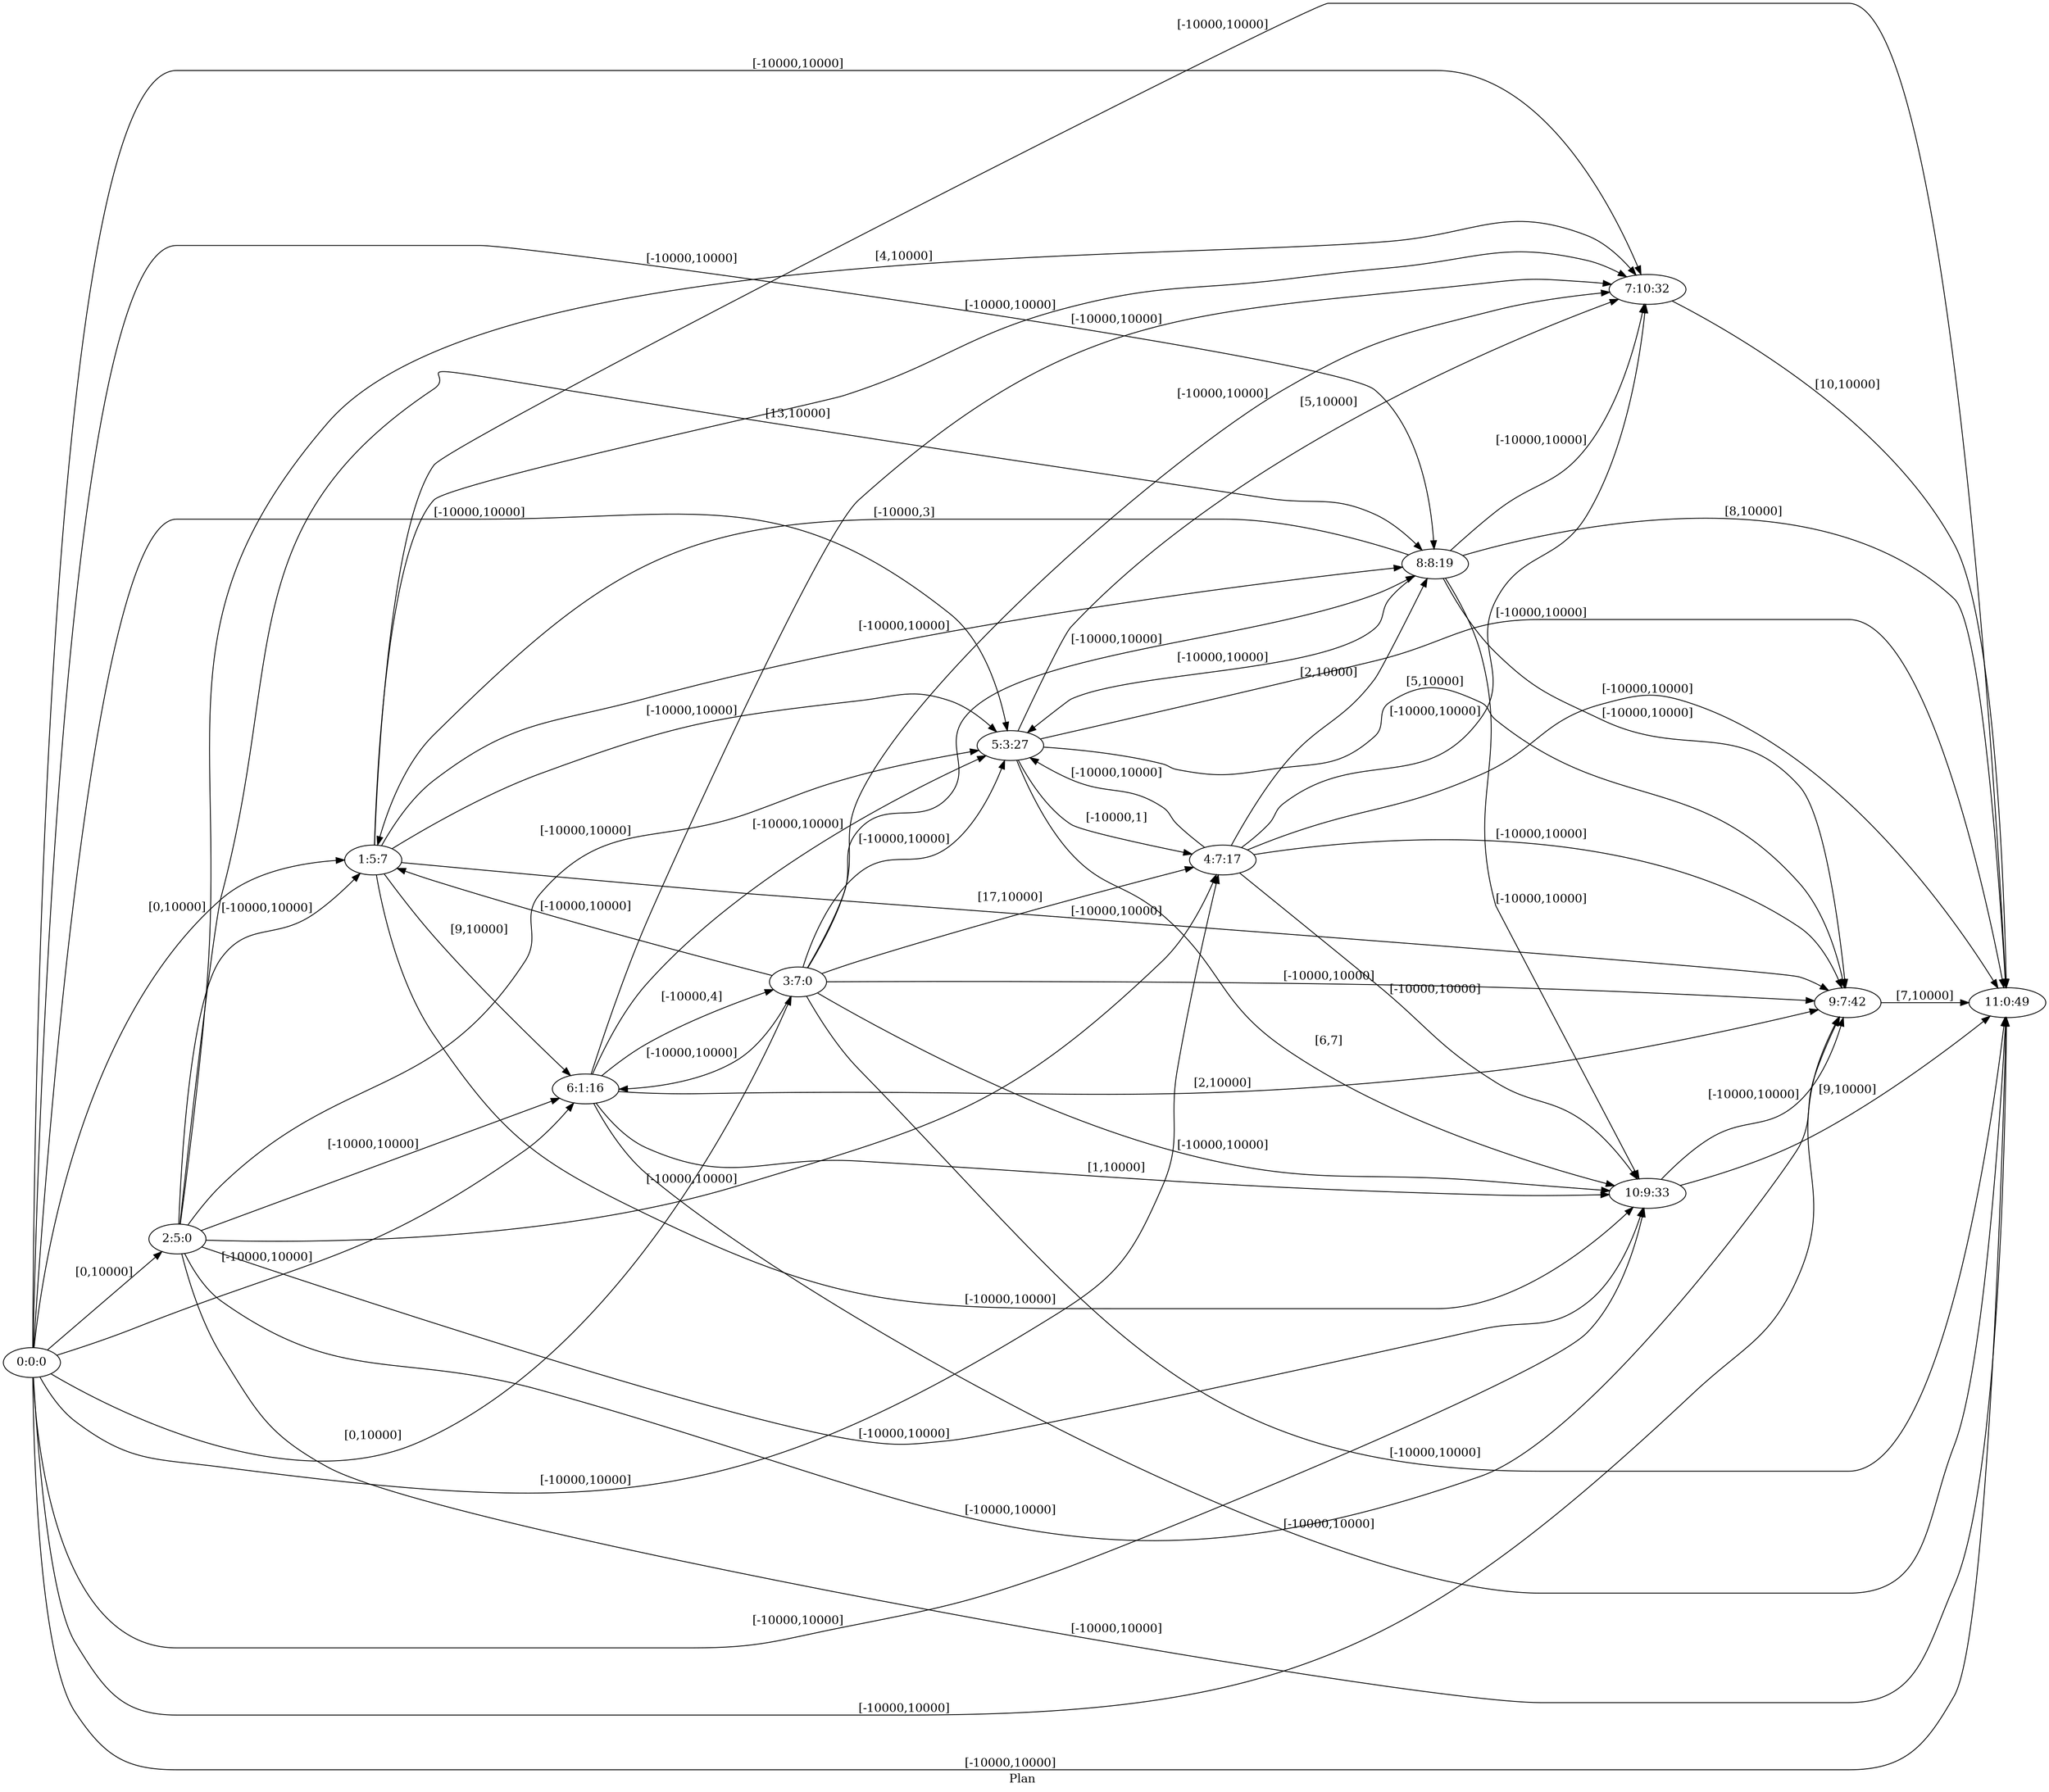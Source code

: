 digraph G {
 rankdir = LR;
 nodesep = .45; 
 size = 30;
label="Plan ";
 fldt = 0.766383;
"0:0:0"->"1:5:7"[ label = "[0,10000]"];
"0:0:0"->"2:5:0"[ label = "[0,10000]"];
"0:0:0"->"3:7:0"[ label = "[0,10000]"];
"0:0:0"->"4:7:17"[ label = "[-10000,10000]"];
"0:0:0"->"5:3:27"[ label = "[-10000,10000]"];
"0:0:0"->"6:1:16"[ label = "[-10000,10000]"];
"0:0:0"->"7:10:32"[ label = "[-10000,10000]"];
"0:0:0"->"8:8:19"[ label = "[-10000,10000]"];
"0:0:0"->"9:7:42"[ label = "[-10000,10000]"];
"0:0:0"->"10:9:33"[ label = "[-10000,10000]"];
"0:0:0"->"11:0:49"[ label = "[-10000,10000]"];
"1:5:7"->"5:3:27"[ label = "[-10000,10000]"];
"1:5:7"->"6:1:16"[ label = "[9,10000]"];
"1:5:7"->"7:10:32"[ label = "[-10000,10000]"];
"1:5:7"->"8:8:19"[ label = "[-10000,10000]"];
"1:5:7"->"9:7:42"[ label = "[-10000,10000]"];
"1:5:7"->"10:9:33"[ label = "[-10000,10000]"];
"1:5:7"->"11:0:49"[ label = "[-10000,10000]"];
"2:5:0"->"1:5:7"[ label = "[-10000,10000]"];
"2:5:0"->"4:7:17"[ label = "[-10000,10000]"];
"2:5:0"->"5:3:27"[ label = "[-10000,10000]"];
"2:5:0"->"6:1:16"[ label = "[-10000,10000]"];
"2:5:0"->"7:10:32"[ label = "[4,10000]"];
"2:5:0"->"8:8:19"[ label = "[13,10000]"];
"2:5:0"->"9:7:42"[ label = "[-10000,10000]"];
"2:5:0"->"10:9:33"[ label = "[-10000,10000]"];
"2:5:0"->"11:0:49"[ label = "[-10000,10000]"];
"3:7:0"->"1:5:7"[ label = "[-10000,10000]"];
"3:7:0"->"4:7:17"[ label = "[17,10000]"];
"3:7:0"->"5:3:27"[ label = "[-10000,10000]"];
"3:7:0"->"6:1:16"[ label = "[-10000,10000]"];
"3:7:0"->"7:10:32"[ label = "[-10000,10000]"];
"3:7:0"->"8:8:19"[ label = "[-10000,10000]"];
"3:7:0"->"9:7:42"[ label = "[-10000,10000]"];
"3:7:0"->"10:9:33"[ label = "[-10000,10000]"];
"3:7:0"->"11:0:49"[ label = "[-10000,10000]"];
"4:7:17"->"5:3:27"[ label = "[-10000,10000]"];
"4:7:17"->"7:10:32"[ label = "[-10000,10000]"];
"4:7:17"->"8:8:19"[ label = "[2,10000]"];
"4:7:17"->"9:7:42"[ label = "[-10000,10000]"];
"4:7:17"->"10:9:33"[ label = "[-10000,10000]"];
"4:7:17"->"11:0:49"[ label = "[-10000,10000]"];
"5:3:27"->"4:7:17"[ label = "[-10000,1]"];
"5:3:27"->"7:10:32"[ label = "[5,10000]"];
"5:3:27"->"9:7:42"[ label = "[5,10000]"];
"5:3:27"->"10:9:33"[ label = "[6,7]"];
"5:3:27"->"11:0:49"[ label = "[-10000,10000]"];
"6:1:16"->"3:7:0"[ label = "[-10000,4]"];
"6:1:16"->"5:3:27"[ label = "[-10000,10000]"];
"6:1:16"->"7:10:32"[ label = "[-10000,10000]"];
"6:1:16"->"9:7:42"[ label = "[2,10000]"];
"6:1:16"->"10:9:33"[ label = "[1,10000]"];
"6:1:16"->"11:0:49"[ label = "[-10000,10000]"];
"7:10:32"->"11:0:49"[ label = "[10,10000]"];
"8:8:19"->"1:5:7"[ label = "[-10000,3]"];
"8:8:19"->"5:3:27"[ label = "[-10000,10000]"];
"8:8:19"->"7:10:32"[ label = "[-10000,10000]"];
"8:8:19"->"9:7:42"[ label = "[-10000,10000]"];
"8:8:19"->"10:9:33"[ label = "[-10000,10000]"];
"8:8:19"->"11:0:49"[ label = "[8,10000]"];
"9:7:42"->"11:0:49"[ label = "[7,10000]"];
"10:9:33"->"9:7:42"[ label = "[-10000,10000]"];
"10:9:33"->"11:0:49"[ label = "[9,10000]"];
}
